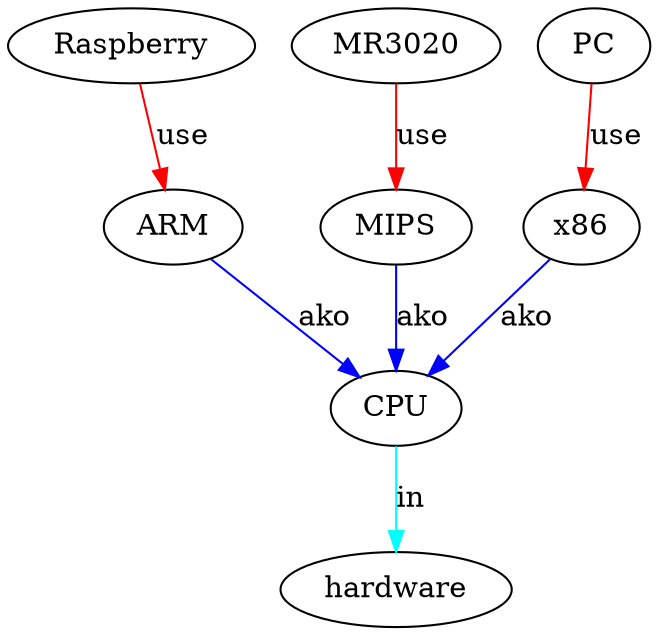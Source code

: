 digraph {
x86 -> CPU [label=ako,color=blue];
ARM -> CPU [label=ako,color=blue];
MIPS -> CPU [label=ako,color=blue];
PC -> x86 [label=use,color=red];
Raspberry -> ARM [label=use,color=red];
MR3020 -> MIPS [label=use,color=red];
CPU -> hardware [label=in,color=cyan];
}
